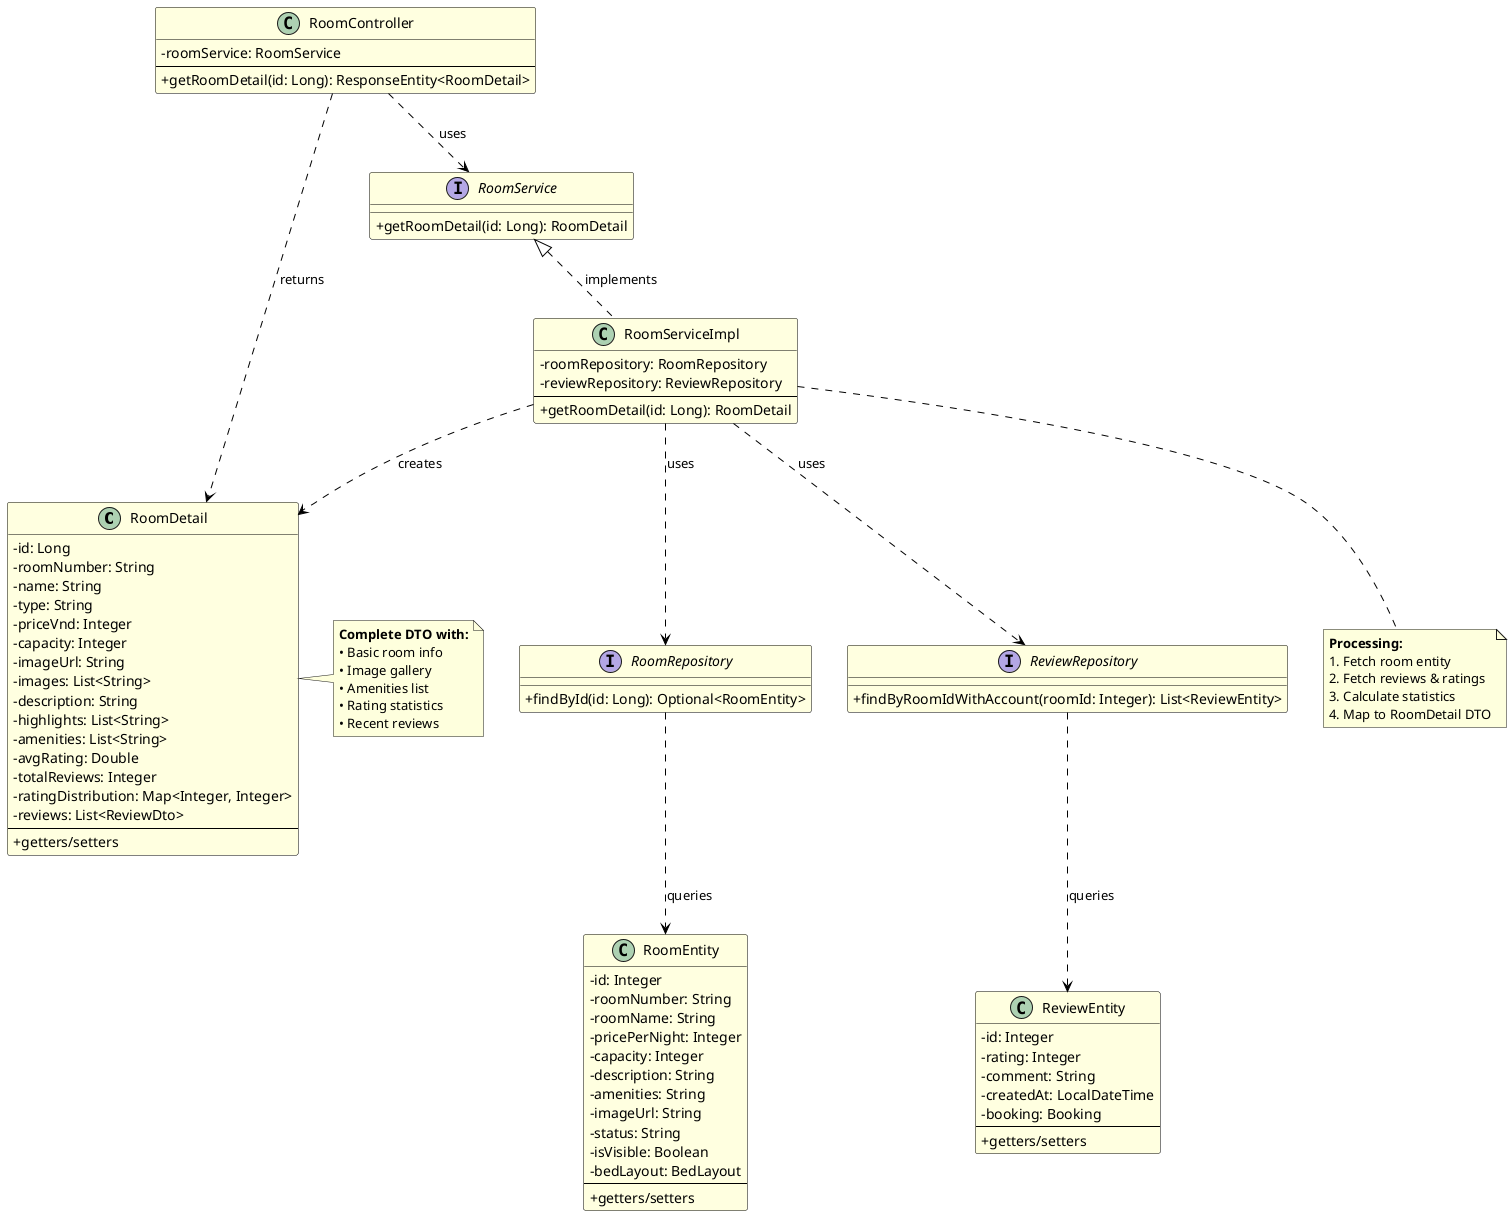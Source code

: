 @startuml room_detail_class_diagram

skinparam classAttributeIconSize 0
skinparam class {
    BackgroundColor LightYellow
    BorderColor Black
    ArrowColor Black
}

' ===== DTOs =====
class RoomDetail {
    - id: Long
    - roomNumber: String
    - name: String
    - type: String
    - priceVnd: Integer
    - capacity: Integer
    - imageUrl: String
    - images: List<String>
    - description: String
    - highlights: List<String>
    - amenities: List<String>
    - avgRating: Double
    - totalReviews: Integer
    - ratingDistribution: Map<Integer, Integer>
    - reviews: List<ReviewDto>
    --
    + getters/setters
}

' ===== Controller =====
class RoomController {
    - roomService: RoomService
    --
    + getRoomDetail(id: Long): ResponseEntity<RoomDetail>
}

' ===== Service Interface =====
interface RoomService {
    + getRoomDetail(id: Long): RoomDetail
}

' ===== Service Implementation =====
class RoomServiceImpl {
    - roomRepository: RoomRepository
    - reviewRepository: ReviewRepository
    --
    + getRoomDetail(id: Long): RoomDetail
}

' ===== Repositories =====
interface RoomRepository {
    + findById(id: Long): Optional<RoomEntity>
}

interface ReviewRepository {
    + findByRoomIdWithAccount(roomId: Integer): List<ReviewEntity>
}

' ===== Entity =====
class RoomEntity {
    - id: Integer
    - roomNumber: String
    - roomName: String
    - pricePerNight: Integer
    - capacity: Integer
    - description: String
    - amenities: String
    - imageUrl: String
    - status: String
    - isVisible: Boolean
    - bedLayout: BedLayout
    --
    + getters/setters
}

class ReviewEntity {
    - id: Integer
    - rating: Integer
    - comment: String
    - createdAt: LocalDateTime
    - booking: Booking
    --
    + getters/setters
}

' ===== Relationships =====
RoomController ..> RoomService : uses
RoomController ..> RoomDetail : returns

RoomService <|.. RoomServiceImpl : implements

RoomServiceImpl ..> RoomRepository : uses
RoomServiceImpl ..> ReviewRepository : uses
RoomServiceImpl ..> RoomDetail : creates

RoomRepository ..> RoomEntity : queries

ReviewRepository ..> ReviewEntity : queries

note right of RoomDetail
  **Complete DTO with:**
  • Basic room info
  • Image gallery
  • Amenities list
  • Rating statistics
  • Recent reviews
end note

note bottom of RoomServiceImpl
  **Processing:**
  1. Fetch room entity
  2. Fetch reviews & ratings
  3. Calculate statistics
  4. Map to RoomDetail DTO
end note

@enduml

